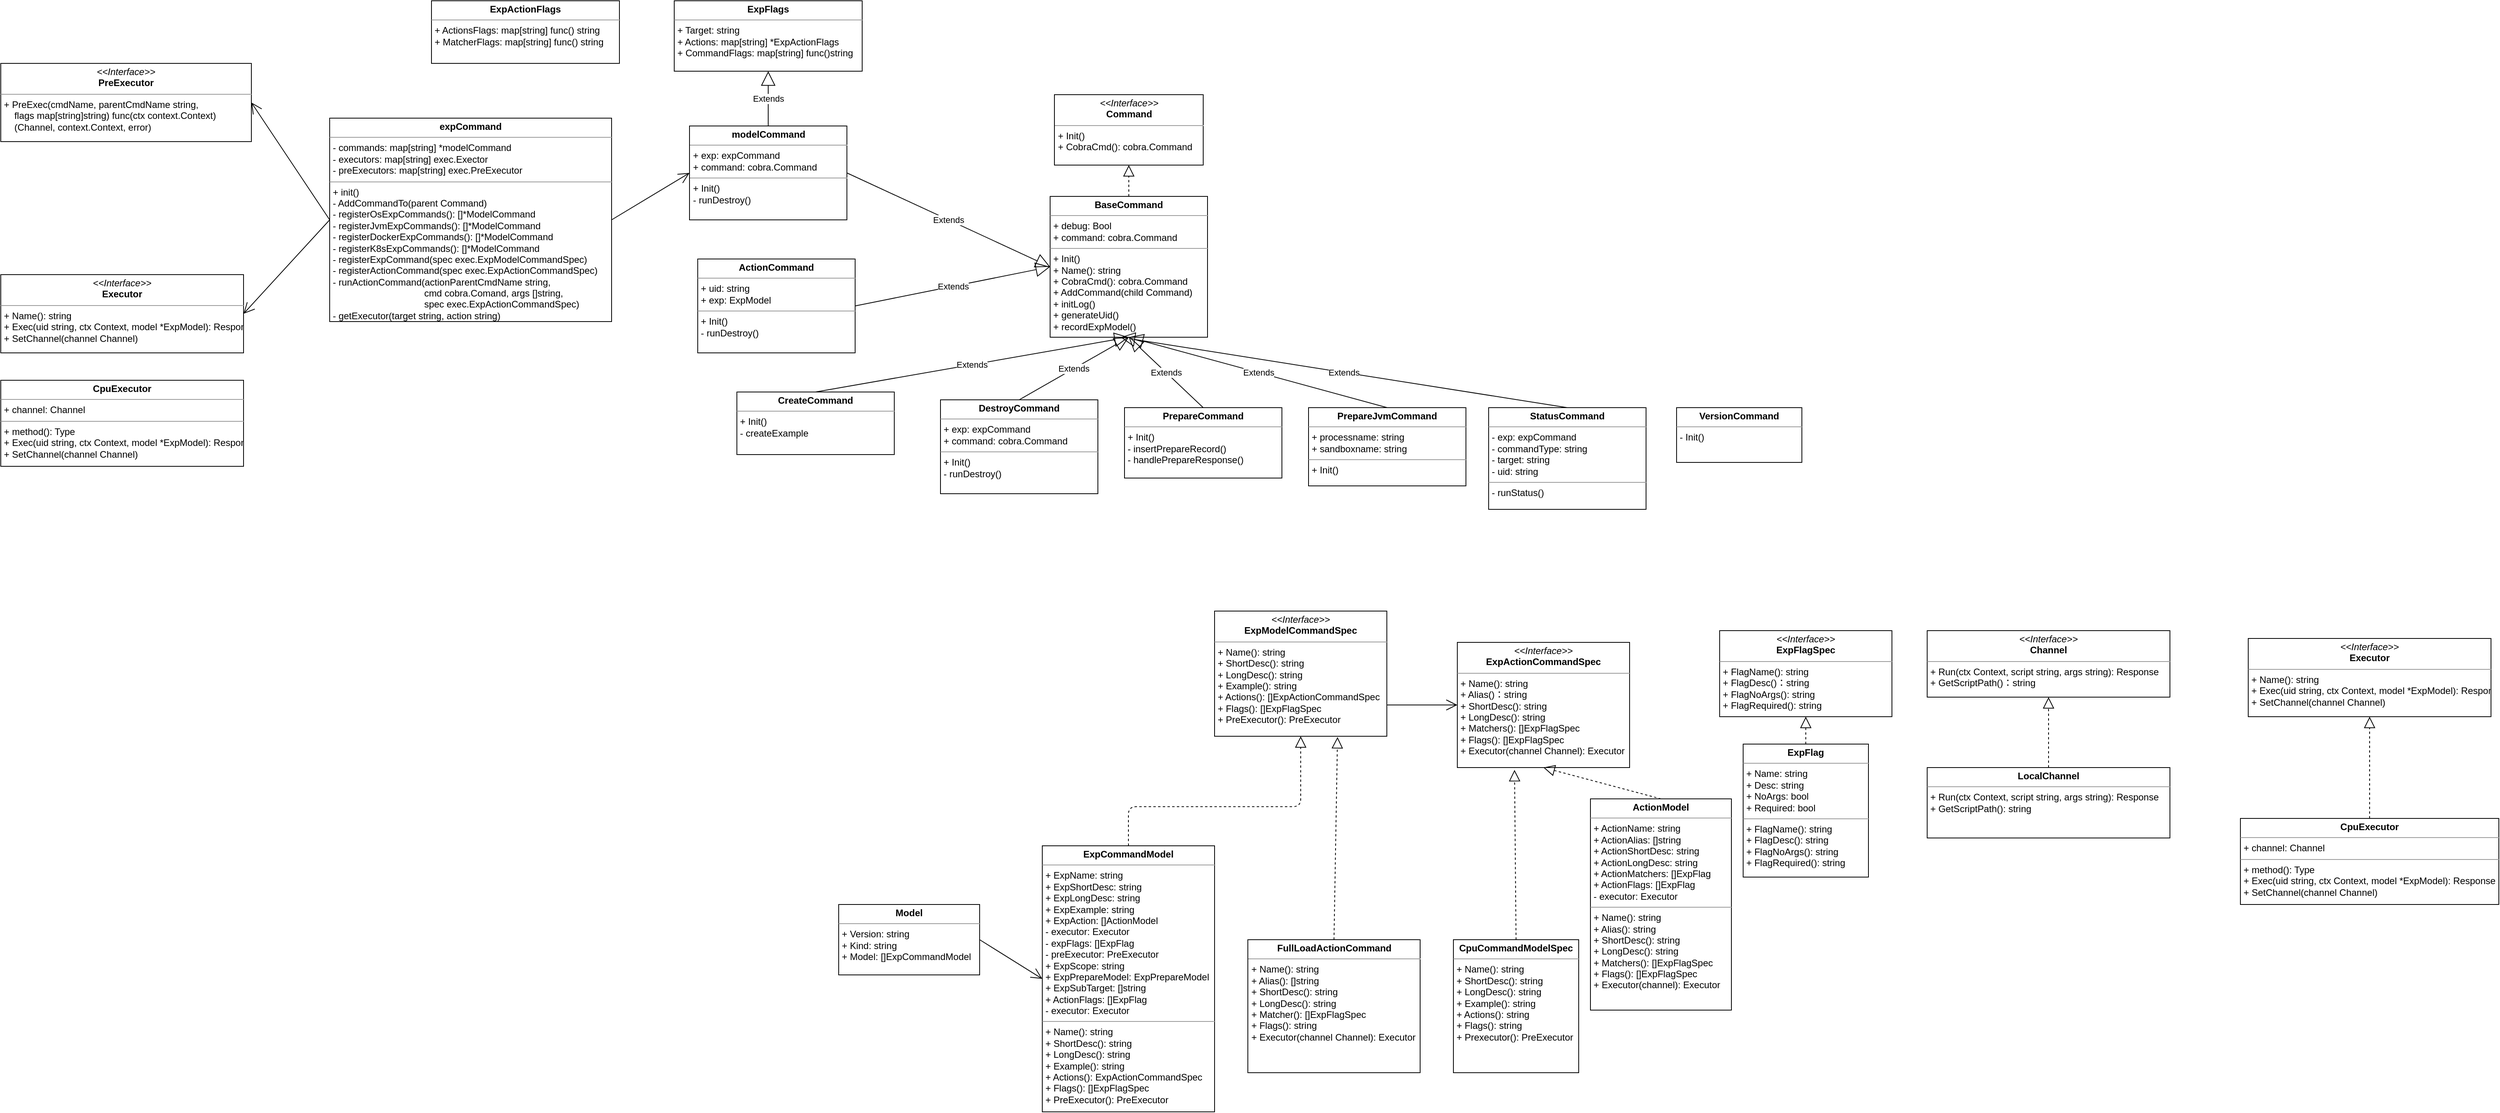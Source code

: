 <mxfile version="10.7.7" type="github"><diagram name="Page-1" id="c4acf3e9-155e-7222-9cf6-157b1a14988f"><mxGraphModel dx="2618" dy="616" grid="1" gridSize="10" guides="1" tooltips="1" connect="1" arrows="1" fold="1" page="1" pageScale="1" pageWidth="850" pageHeight="1100" background="#ffffff" math="0" shadow="0"><root><mxCell id="0"/><mxCell id="1" parent="0"/><mxCell id="Qn6g_-tQm5cKkw17LUSj-2" value="&lt;p style=&quot;margin: 0px ; margin-top: 4px ; text-align: center&quot;&gt;&lt;i&gt;&amp;lt;&amp;lt;Interface&amp;gt;&amp;gt;&lt;/i&gt;&lt;br&gt;&lt;b&gt;ExpModelCommandSpec&lt;/b&gt;&lt;/p&gt;&lt;hr size=&quot;1&quot;&gt;&lt;p style=&quot;margin: 0px ; margin-left: 4px&quot;&gt;+ Name(): string&lt;br&gt;+ ShortDesc(): string&lt;/p&gt;&lt;p style=&quot;margin: 0px ; margin-left: 4px&quot;&gt;+ LongDesc(): string&lt;br&gt;&lt;/p&gt;&lt;p style=&quot;margin: 0px ; margin-left: 4px&quot;&gt;+ Example(): string&lt;br&gt;&lt;/p&gt;&lt;p style=&quot;margin: 0px ; margin-left: 4px&quot;&gt;+ Actions(): []ExpActionCommandSpec&lt;br&gt;&lt;/p&gt;&lt;p style=&quot;margin: 0px ; margin-left: 4px&quot;&gt;+ Flags(): []ExpFlagSpec&lt;br&gt;&lt;/p&gt;&lt;p style=&quot;margin: 0px ; margin-left: 4px&quot;&gt;+ PreExecutor(): PreExecutor&lt;br&gt;&lt;/p&gt;" style="verticalAlign=top;align=left;overflow=fill;fontSize=12;fontFamily=Helvetica;html=1;" parent="1" vertex="1"><mxGeometry x="40" y="1220" width="220" height="160" as="geometry"/></mxCell><mxCell id="Qn6g_-tQm5cKkw17LUSj-3" value="&lt;p style=&quot;margin: 0px ; margin-top: 4px ; text-align: center&quot;&gt;&lt;i&gt;&amp;lt;&amp;lt;Interface&amp;gt;&amp;gt;&lt;/i&gt;&lt;br&gt;&lt;b&gt;ExpActionCommandSpec&lt;/b&gt;&lt;/p&gt;&lt;hr size=&quot;1&quot;&gt;&lt;p style=&quot;margin: 0px ; margin-left: 4px&quot;&gt;+ Name(): string&lt;/p&gt;&lt;p style=&quot;margin: 0px ; margin-left: 4px&quot;&gt;+ Alias()：string&lt;br&gt;+ ShortDesc(): string&lt;/p&gt;&lt;p style=&quot;margin: 0px ; margin-left: 4px&quot;&gt;+ LongDesc(): string&lt;br&gt;&lt;/p&gt;&lt;p style=&quot;margin: 0px ; margin-left: 4px&quot;&gt;+ Matchers(): []ExpFlagSpec&lt;/p&gt;&lt;p style=&quot;margin: 0px ; margin-left: 4px&quot;&gt;+ Flags(): []ExpFlagSpec&lt;br&gt;&lt;/p&gt;&lt;p style=&quot;margin: 0px ; margin-left: 4px&quot;&gt;+ Executor(channel Channel): Executor&lt;br&gt;&lt;/p&gt;" style="verticalAlign=top;align=left;overflow=fill;fontSize=12;fontFamily=Helvetica;html=1;" parent="1" vertex="1"><mxGeometry x="350" y="1260" width="220" height="160" as="geometry"/></mxCell><mxCell id="Qn6g_-tQm5cKkw17LUSj-4" value="&lt;p style=&quot;margin: 0px ; margin-top: 4px ; text-align: center&quot;&gt;&lt;i&gt;&amp;lt;&amp;lt;Interface&amp;gt;&amp;gt;&lt;/i&gt;&lt;br&gt;&lt;b&gt;ExpFlagSpec&lt;/b&gt;&lt;/p&gt;&lt;hr size=&quot;1&quot;&gt;&lt;p style=&quot;margin: 0px ; margin-left: 4px&quot;&gt;+ FlagName(): string&lt;/p&gt;&lt;p style=&quot;margin: 0px ; margin-left: 4px&quot;&gt;+ FlagDesc()：string&lt;br&gt;+ FlagNoArgs(): string&lt;/p&gt;&lt;p style=&quot;margin: 0px ; margin-left: 4px&quot;&gt;+ FlagRequired(): string&lt;/p&gt;" style="verticalAlign=top;align=left;overflow=fill;fontSize=12;fontFamily=Helvetica;html=1;" parent="1" vertex="1"><mxGeometry x="685" y="1245" width="220" height="110" as="geometry"/></mxCell><mxCell id="Qn6g_-tQm5cKkw17LUSj-5" value="&lt;p style=&quot;margin: 0px ; margin-top: 4px ; text-align: center&quot;&gt;&lt;b&gt;ExpFlag&lt;/b&gt;&lt;/p&gt;&lt;hr size=&quot;1&quot;&gt;&lt;p style=&quot;margin: 0px ; margin-left: 4px&quot;&gt;+ Name: string&lt;/p&gt;&lt;p style=&quot;margin: 0px ; margin-left: 4px&quot;&gt;+ Desc: string&lt;/p&gt;&lt;p style=&quot;margin: 0px ; margin-left: 4px&quot;&gt;+ NoArgs: bool&lt;/p&gt;&lt;p style=&quot;margin: 0px ; margin-left: 4px&quot;&gt;+ Required: bool&lt;/p&gt;&lt;hr size=&quot;1&quot;&gt;&lt;p style=&quot;margin: 0px ; margin-left: 4px&quot;&gt;+ FlagName(): string&lt;/p&gt;&lt;p style=&quot;margin: 0px ; margin-left: 4px&quot;&gt;+ FlagDesc(): string&lt;/p&gt;&lt;p style=&quot;margin: 0px ; margin-left: 4px&quot;&gt;+ FlagNoArgs(): string&lt;/p&gt;&lt;p style=&quot;margin: 0px ; margin-left: 4px&quot;&gt;+ FlagRequired(): string&lt;/p&gt;" style="verticalAlign=top;align=left;overflow=fill;fontSize=12;fontFamily=Helvetica;html=1;" parent="1" vertex="1"><mxGeometry x="715" y="1390" width="160" height="170" as="geometry"/></mxCell><mxCell id="Qn6g_-tQm5cKkw17LUSj-6" value="" style="endArrow=block;dashed=1;endFill=0;endSize=12;html=1;exitX=0.5;exitY=0;exitDx=0;exitDy=0;entryX=0.5;entryY=1;entryDx=0;entryDy=0;" parent="1" source="Qn6g_-tQm5cKkw17LUSj-5" target="Qn6g_-tQm5cKkw17LUSj-4" edge="1"><mxGeometry width="160" relative="1" as="geometry"><mxPoint x="505" y="1630" as="sourcePoint"/><mxPoint x="665" y="1630" as="targetPoint"/></mxGeometry></mxCell><mxCell id="Qn6g_-tQm5cKkw17LUSj-7" value="&lt;p style=&quot;margin: 0px ; margin-top: 4px ; text-align: center&quot;&gt;&lt;b&gt;ActionModel&lt;/b&gt;&lt;/p&gt;&lt;hr size=&quot;1&quot;&gt;&lt;p style=&quot;margin: 0px ; margin-left: 4px&quot;&gt;+ ActionName: string&lt;/p&gt;&lt;p style=&quot;margin: 0px ; margin-left: 4px&quot;&gt;+ ActionAlias: []string&lt;/p&gt;&lt;p style=&quot;margin: 0px ; margin-left: 4px&quot;&gt;+ ActionShortDesc: string&lt;/p&gt;&lt;p style=&quot;margin: 0px ; margin-left: 4px&quot;&gt;+ ActionLongDesc: string&lt;/p&gt;&lt;p style=&quot;margin: 0px ; margin-left: 4px&quot;&gt;+ ActionMatchers: []ExpFlag&lt;/p&gt;&lt;p style=&quot;margin: 0px ; margin-left: 4px&quot;&gt;+ ActionFlags: []ExpFlag&lt;/p&gt;&lt;p style=&quot;margin: 0px ; margin-left: 4px&quot;&gt;- executor: Executor&lt;/p&gt;&lt;hr size=&quot;1&quot;&gt;&lt;p style=&quot;margin: 0px ; margin-left: 4px&quot;&gt;+ Name(): string&lt;/p&gt;&lt;p style=&quot;margin: 0px ; margin-left: 4px&quot;&gt;+ Alias(): string&lt;/p&gt;&lt;p style=&quot;margin: 0px ; margin-left: 4px&quot;&gt;+ ShortDesc(): string&lt;/p&gt;&lt;p style=&quot;margin: 0px ; margin-left: 4px&quot;&gt;+ LongDesc(): string&lt;/p&gt;&lt;p style=&quot;margin: 0px ; margin-left: 4px&quot;&gt;+ Matchers(): []ExpFlagSpec&lt;/p&gt;&lt;p style=&quot;margin: 0px ; margin-left: 4px&quot;&gt;+ Flags(): []ExpFlagSpec&lt;/p&gt;&lt;p style=&quot;margin: 0px ; margin-left: 4px&quot;&gt;+ Executor(channel): Executor&lt;/p&gt;" style="verticalAlign=top;align=left;overflow=fill;fontSize=12;fontFamily=Helvetica;html=1;" parent="1" vertex="1"><mxGeometry x="520" y="1460" width="180" height="270" as="geometry"/></mxCell><mxCell id="Qn6g_-tQm5cKkw17LUSj-8" value="" style="endArrow=block;dashed=1;endFill=0;endSize=12;html=1;exitX=0.5;exitY=0;exitDx=0;exitDy=0;entryX=0.5;entryY=1;entryDx=0;entryDy=0;" parent="1" source="Qn6g_-tQm5cKkw17LUSj-7" target="Qn6g_-tQm5cKkw17LUSj-3" edge="1"><mxGeometry width="160" relative="1" as="geometry"><mxPoint x="620" y="1700" as="sourcePoint"/><mxPoint x="780" y="1700" as="targetPoint"/></mxGeometry></mxCell><mxCell id="Qn6g_-tQm5cKkw17LUSj-10" value="&lt;p style=&quot;margin: 0px ; margin-top: 4px ; text-align: center&quot;&gt;&lt;b&gt;ExpCommandModel&lt;/b&gt;&lt;/p&gt;&lt;hr size=&quot;1&quot;&gt;&lt;p style=&quot;margin: 0px ; margin-left: 4px&quot;&gt;+ ExpName: string&lt;/p&gt;&lt;p style=&quot;margin: 0px ; margin-left: 4px&quot;&gt;+ ExpShortDesc: string&lt;/p&gt;&lt;p style=&quot;margin: 0px ; margin-left: 4px&quot;&gt;+ ExpLongDesc: string&lt;/p&gt;&lt;p style=&quot;margin: 0px ; margin-left: 4px&quot;&gt;+ ExpExample: string&lt;/p&gt;&lt;p style=&quot;margin: 0px ; margin-left: 4px&quot;&gt;+ ExpAction: []ActionModel&lt;/p&gt;&lt;p style=&quot;margin: 0px ; margin-left: 4px&quot;&gt;- executor: Executor&lt;/p&gt;&lt;p style=&quot;margin: 0px ; margin-left: 4px&quot;&gt;- expFlags: []ExpFlag&lt;/p&gt;&lt;p style=&quot;margin: 0px ; margin-left: 4px&quot;&gt;- preExecutor: PreExecutor&lt;/p&gt;&lt;p style=&quot;margin: 0px ; margin-left: 4px&quot;&gt;+ ExpScope: string&lt;/p&gt;&lt;p style=&quot;margin: 0px ; margin-left: 4px&quot;&gt;+ ExpPrepareModel: ExpPrepareModel&lt;/p&gt;&lt;p style=&quot;margin: 0px ; margin-left: 4px&quot;&gt;+ ExpSubTarget: []string&lt;/p&gt;&lt;p style=&quot;margin: 0px ; margin-left: 4px&quot;&gt;+ ActionFlags: []ExpFlag&lt;/p&gt;&lt;p style=&quot;margin: 0px ; margin-left: 4px&quot;&gt;- executor: Executor&lt;/p&gt;&lt;hr size=&quot;1&quot;&gt;&lt;p style=&quot;margin: 0px ; margin-left: 4px&quot;&gt;+ Name(): string&lt;/p&gt;&lt;p style=&quot;margin: 0px ; margin-left: 4px&quot;&gt;+ ShortDesc(): string&lt;/p&gt;&lt;p style=&quot;margin: 0px ; margin-left: 4px&quot;&gt;+ LongDesc(): string&lt;/p&gt;&lt;p style=&quot;margin: 0px ; margin-left: 4px&quot;&gt;+ Example(): string&lt;/p&gt;&lt;p style=&quot;margin: 0px ; margin-left: 4px&quot;&gt;+ Actions(): ExpActionCommandSpec&lt;/p&gt;&lt;p style=&quot;margin: 0px ; margin-left: 4px&quot;&gt;&lt;span&gt;+ Flags(): []ExpFlagSpec&lt;/span&gt;&lt;br&gt;&lt;/p&gt;&lt;p style=&quot;margin: 0px ; margin-left: 4px&quot;&gt;+ PreExecutor(): PreExecutor&lt;/p&gt;" style="verticalAlign=top;align=left;overflow=fill;fontSize=12;fontFamily=Helvetica;html=1;" parent="1" vertex="1"><mxGeometry x="-180" y="1520" width="220" height="340" as="geometry"/></mxCell><mxCell id="Qn6g_-tQm5cKkw17LUSj-12" value="" style="endArrow=block;dashed=1;endFill=0;endSize=12;html=1;exitX=0.5;exitY=0;exitDx=0;exitDy=0;entryX=0.5;entryY=1;entryDx=0;entryDy=0;" parent="1" source="Qn6g_-tQm5cKkw17LUSj-10" target="Qn6g_-tQm5cKkw17LUSj-2" edge="1"><mxGeometry width="160" relative="1" as="geometry"><mxPoint x="480" y="1750" as="sourcePoint"/><mxPoint x="640" y="1750" as="targetPoint"/><Array as="points"><mxPoint x="-70" y="1470"/><mxPoint x="40" y="1470"/><mxPoint x="150" y="1470"/></Array></mxGeometry></mxCell><mxCell id="Qn6g_-tQm5cKkw17LUSj-13" value="&lt;p style=&quot;margin: 0px ; margin-top: 4px ; text-align: center&quot;&gt;&lt;b&gt;Model&lt;/b&gt;&lt;/p&gt;&lt;hr size=&quot;1&quot;&gt;&lt;p style=&quot;margin: 0px ; margin-left: 4px&quot;&gt;+ Version: string&lt;/p&gt;&lt;p style=&quot;margin: 0px ; margin-left: 4px&quot;&gt;+ Kind: string&lt;/p&gt;&lt;p style=&quot;margin: 0px ; margin-left: 4px&quot;&gt;+ Model: []ExpCommandModel&lt;/p&gt;&lt;p style=&quot;margin: 0px ; margin-left: 4px&quot;&gt;&lt;br&gt;&lt;/p&gt;" style="verticalAlign=top;align=left;overflow=fill;fontSize=12;fontFamily=Helvetica;html=1;" parent="1" vertex="1"><mxGeometry x="-440" y="1595" width="180" height="90" as="geometry"/></mxCell><mxCell id="Qn6g_-tQm5cKkw17LUSj-14" value="" style="endArrow=open;endFill=1;endSize=12;html=1;exitX=1;exitY=0.5;exitDx=0;exitDy=0;entryX=0;entryY=0.5;entryDx=0;entryDy=0;" parent="1" source="Qn6g_-tQm5cKkw17LUSj-13" target="Qn6g_-tQm5cKkw17LUSj-10" edge="1"><mxGeometry width="160" relative="1" as="geometry"><mxPoint x="-320" y="1790" as="sourcePoint"/><mxPoint x="-160" y="1790" as="targetPoint"/></mxGeometry></mxCell><mxCell id="Qn6g_-tQm5cKkw17LUSj-15" value="" style="endArrow=open;endFill=1;endSize=12;html=1;exitX=1;exitY=0.75;exitDx=0;exitDy=0;entryX=0;entryY=0.5;entryDx=0;entryDy=0;" parent="1" source="Qn6g_-tQm5cKkw17LUSj-2" target="Qn6g_-tQm5cKkw17LUSj-3" edge="1"><mxGeometry width="160" relative="1" as="geometry"><mxPoint x="370" y="1730" as="sourcePoint"/><mxPoint x="530" y="1730" as="targetPoint"/></mxGeometry></mxCell><mxCell id="Qn6g_-tQm5cKkw17LUSj-16" value="&lt;p style=&quot;margin: 0px ; margin-top: 4px ; text-align: center&quot;&gt;&lt;i&gt;&amp;lt;&amp;lt;Interface&amp;gt;&amp;gt;&lt;/i&gt;&lt;br&gt;&lt;b&gt;Channel&lt;/b&gt;&lt;/p&gt;&lt;hr size=&quot;1&quot;&gt;&lt;p style=&quot;margin: 0px ; margin-left: 4px&quot;&gt;+ Run(ctx Context, script string, args string): Response&lt;/p&gt;&lt;p style=&quot;margin: 0px ; margin-left: 4px&quot;&gt;+ GetScriptPath()：string&lt;br&gt;&lt;/p&gt;" style="verticalAlign=top;align=left;overflow=fill;fontSize=12;fontFamily=Helvetica;html=1;" parent="1" vertex="1"><mxGeometry x="950" y="1245" width="310" height="85" as="geometry"/></mxCell><mxCell id="Qn6g_-tQm5cKkw17LUSj-17" value="&lt;p style=&quot;margin: 0px ; margin-top: 4px ; text-align: center&quot;&gt;&lt;i&gt;&amp;lt;&amp;lt;Interface&amp;gt;&amp;gt;&lt;/i&gt;&lt;br&gt;&lt;b&gt;Executor&lt;/b&gt;&lt;/p&gt;&lt;hr size=&quot;1&quot;&gt;&lt;p style=&quot;margin: 0px ; margin-left: 4px&quot;&gt;+ Name(): string&lt;/p&gt;&lt;p style=&quot;margin: 0px ; margin-left: 4px&quot;&gt;+&lt;span&gt;&amp;nbsp;Exec(uid string, ctx Context, model *ExpModel): Response&lt;/span&gt;&lt;/p&gt;&lt;p style=&quot;margin: 0px ; margin-left: 4px&quot;&gt;+ SetChannel(channel Channel)&lt;br&gt;&lt;/p&gt;" style="verticalAlign=top;align=left;overflow=fill;fontSize=12;fontFamily=Helvetica;html=1;" parent="1" vertex="1"><mxGeometry x="1360" y="1255" width="310" height="100" as="geometry"/></mxCell><mxCell id="Qn6g_-tQm5cKkw17LUSj-18" value="&lt;p style=&quot;margin: 0px ; margin-top: 4px ; text-align: center&quot;&gt;&lt;b&gt;LocalChannel&lt;/b&gt;&lt;/p&gt;&lt;hr size=&quot;1&quot;&gt;&lt;p style=&quot;margin: 0px ; margin-left: 4px&quot;&gt;+ Run(ctx Context, script string, args string): Response&lt;/p&gt;&lt;p style=&quot;margin: 0px ; margin-left: 4px&quot;&gt;+ GetScriptPath(): string&lt;/p&gt;" style="verticalAlign=top;align=left;overflow=fill;fontSize=12;fontFamily=Helvetica;html=1;" parent="1" vertex="1"><mxGeometry x="950" y="1420" width="310" height="90" as="geometry"/></mxCell><mxCell id="Qn6g_-tQm5cKkw17LUSj-19" value="" style="endArrow=block;dashed=1;endFill=0;endSize=12;html=1;exitX=0.5;exitY=0;exitDx=0;exitDy=0;entryX=0.5;entryY=1;entryDx=0;entryDy=0;" parent="1" source="Qn6g_-tQm5cKkw17LUSj-18" target="Qn6g_-tQm5cKkw17LUSj-16" edge="1"><mxGeometry width="160" relative="1" as="geometry"><mxPoint x="960" y="1730" as="sourcePoint"/><mxPoint x="1120" y="1730" as="targetPoint"/></mxGeometry></mxCell><mxCell id="Qn6g_-tQm5cKkw17LUSj-20" value="&lt;p style=&quot;margin: 0px ; margin-top: 4px ; text-align: center&quot;&gt;&lt;b&gt;CpuCommandModelSpec&lt;/b&gt;&lt;/p&gt;&lt;hr size=&quot;1&quot;&gt;&lt;p style=&quot;margin: 0px ; margin-left: 4px&quot;&gt;+ Name(): string&lt;/p&gt;&lt;p style=&quot;margin: 0px ; margin-left: 4px&quot;&gt;+ ShortDesc(): string&lt;/p&gt;&lt;p style=&quot;margin: 0px ; margin-left: 4px&quot;&gt;+ LongDesc(): string&lt;/p&gt;&lt;p style=&quot;margin: 0px ; margin-left: 4px&quot;&gt;+ Example(): string&lt;/p&gt;&lt;p style=&quot;margin: 0px ; margin-left: 4px&quot;&gt;+ Actions(): string&lt;/p&gt;&lt;p style=&quot;margin: 0px ; margin-left: 4px&quot;&gt;+ Flags(): string&lt;/p&gt;&lt;p style=&quot;margin: 0px ; margin-left: 4px&quot;&gt;+ Prexecutor(): PreExecutor&lt;/p&gt;" style="verticalAlign=top;align=left;overflow=fill;fontSize=12;fontFamily=Helvetica;html=1;" parent="1" vertex="1"><mxGeometry x="345" y="1640" width="160" height="170" as="geometry"/></mxCell><mxCell id="Qn6g_-tQm5cKkw17LUSj-21" value="&lt;p style=&quot;margin: 0px ; margin-top: 4px ; text-align: center&quot;&gt;&lt;b&gt;FullLoadActionCommand&lt;/b&gt;&lt;/p&gt;&lt;hr size=&quot;1&quot;&gt;&lt;p style=&quot;margin: 0px ; margin-left: 4px&quot;&gt;&lt;/p&gt;&lt;p style=&quot;margin: 0px ; margin-left: 4px&quot;&gt;+ Name(): string&lt;/p&gt;&lt;p style=&quot;margin: 0px ; margin-left: 4px&quot;&gt;+ Alias(): []string&lt;/p&gt;&lt;p style=&quot;margin: 0px ; margin-left: 4px&quot;&gt;+ ShortDesc(): string&lt;/p&gt;&lt;p style=&quot;margin: 0px ; margin-left: 4px&quot;&gt;+ LongDesc(): string&lt;/p&gt;&lt;p style=&quot;margin: 0px ; margin-left: 4px&quot;&gt;+ Matcher(): []ExpFlagSpec&lt;/p&gt;&lt;p style=&quot;margin: 0px ; margin-left: 4px&quot;&gt;+ Flags(): string&lt;/p&gt;&lt;p style=&quot;margin: 0px ; margin-left: 4px&quot;&gt;+ Executor(channel Channel): Executor&lt;/p&gt;" style="verticalAlign=top;align=left;overflow=fill;fontSize=12;fontFamily=Helvetica;html=1;" parent="1" vertex="1"><mxGeometry x="82.5" y="1640" width="220" height="170" as="geometry"/></mxCell><mxCell id="Qn6g_-tQm5cKkw17LUSj-23" value="" style="endArrow=block;dashed=1;endFill=0;endSize=12;html=1;exitX=0.5;exitY=0;exitDx=0;exitDy=0;" parent="1" source="Qn6g_-tQm5cKkw17LUSj-21" edge="1"><mxGeometry width="160" relative="1" as="geometry"><mxPoint x="160" y="1850" as="sourcePoint"/><mxPoint x="197" y="1381" as="targetPoint"/></mxGeometry></mxCell><mxCell id="Qn6g_-tQm5cKkw17LUSj-24" value="" style="endArrow=block;dashed=1;endFill=0;endSize=12;html=1;exitX=0.5;exitY=0;exitDx=0;exitDy=0;entryX=0.332;entryY=1.019;entryDx=0;entryDy=0;entryPerimeter=0;" parent="1" source="Qn6g_-tQm5cKkw17LUSj-20" target="Qn6g_-tQm5cKkw17LUSj-3" edge="1"><mxGeometry width="160" relative="1" as="geometry"><mxPoint x="450" y="1880" as="sourcePoint"/><mxPoint x="610" y="1880" as="targetPoint"/></mxGeometry></mxCell><mxCell id="Qn6g_-tQm5cKkw17LUSj-29" value="&lt;p style=&quot;margin: 0px ; margin-top: 4px ; text-align: center&quot;&gt;&lt;b&gt;CpuExecutor&lt;/b&gt;&lt;/p&gt;&lt;hr size=&quot;1&quot;&gt;&lt;p style=&quot;margin: 0px ; margin-left: 4px&quot;&gt;+ channel: Channel&lt;/p&gt;&lt;hr size=&quot;1&quot;&gt;&lt;p style=&quot;margin: 0px ; margin-left: 4px&quot;&gt;+ method(): Type&lt;/p&gt;&lt;p style=&quot;margin: 0px ; margin-left: 4px&quot;&gt;+ Exec(uid string, ctx Context, model *ExpModel): Response&lt;/p&gt;&lt;p style=&quot;margin: 0px ; margin-left: 4px&quot;&gt;+ SetChannel(channel Channel)&amp;nbsp;&lt;/p&gt;" style="verticalAlign=top;align=left;overflow=fill;fontSize=12;fontFamily=Helvetica;html=1;" parent="1" vertex="1"><mxGeometry x="1350" y="1485" width="330" height="110" as="geometry"/></mxCell><mxCell id="Qn6g_-tQm5cKkw17LUSj-30" value="" style="endArrow=block;dashed=1;endFill=0;endSize=12;html=1;exitX=0.5;exitY=0;exitDx=0;exitDy=0;entryX=0.5;entryY=1;entryDx=0;entryDy=0;" parent="1" source="Qn6g_-tQm5cKkw17LUSj-29" target="Qn6g_-tQm5cKkw17LUSj-17" edge="1"><mxGeometry width="160" relative="1" as="geometry"><mxPoint x="1240" y="1780" as="sourcePoint"/><mxPoint x="1400" y="1780" as="targetPoint"/></mxGeometry></mxCell><mxCell id="Qn6g_-tQm5cKkw17LUSj-31" value="&lt;p style=&quot;margin: 0px ; margin-top: 4px ; text-align: center&quot;&gt;&lt;i&gt;&amp;lt;&amp;lt;Interface&amp;gt;&amp;gt;&lt;/i&gt;&lt;br&gt;&lt;b&gt;Command&lt;/b&gt;&lt;/p&gt;&lt;hr size=&quot;1&quot;&gt;&lt;p style=&quot;margin: 0px ; margin-left: 4px&quot;&gt;+ Init()&lt;br&gt;+ CobraCmd(): cobra.Command&lt;/p&gt;" style="verticalAlign=top;align=left;overflow=fill;fontSize=12;fontFamily=Helvetica;html=1;" parent="1" vertex="1"><mxGeometry x="-164.5" y="560" width="190" height="90" as="geometry"/></mxCell><mxCell id="Qn6g_-tQm5cKkw17LUSj-32" value="&lt;p style=&quot;margin: 0px ; margin-top: 4px ; text-align: center&quot;&gt;&lt;b&gt;BaseCommand&lt;/b&gt;&lt;/p&gt;&lt;hr size=&quot;1&quot;&gt;&lt;p style=&quot;margin: 0px ; margin-left: 4px&quot;&gt;+ debug: Bool&lt;/p&gt;&lt;p style=&quot;margin: 0px ; margin-left: 4px&quot;&gt;+ command: cobra.Command&lt;/p&gt;&lt;hr size=&quot;1&quot;&gt;&lt;p style=&quot;margin: 0px ; margin-left: 4px&quot;&gt;+ Init()&lt;/p&gt;&lt;p style=&quot;margin: 0px ; margin-left: 4px&quot;&gt;+ Name(): string&lt;/p&gt;&lt;p style=&quot;margin: 0px ; margin-left: 4px&quot;&gt;+ CobraCmd(): cobra.Command&lt;/p&gt;&lt;p style=&quot;margin: 0px ; margin-left: 4px&quot;&gt;+ AddCommand(child Command)&lt;/p&gt;&lt;p style=&quot;margin: 0px ; margin-left: 4px&quot;&gt;+ initLog()&lt;/p&gt;&lt;p style=&quot;margin: 0px ; margin-left: 4px&quot;&gt;+&amp;nbsp;&lt;span&gt;generateUid()&lt;/span&gt;&lt;/p&gt;&lt;p style=&quot;margin: 0px ; margin-left: 4px&quot;&gt;&lt;span&gt;+ recordExpModel()&lt;/span&gt;&lt;/p&gt;" style="verticalAlign=top;align=left;overflow=fill;fontSize=12;fontFamily=Helvetica;html=1;" parent="1" vertex="1"><mxGeometry x="-170" y="690" width="201" height="180" as="geometry"/></mxCell><mxCell id="Qn6g_-tQm5cKkw17LUSj-33" value="" style="endArrow=block;dashed=1;endFill=0;endSize=12;html=1;exitX=0.5;exitY=0;exitDx=0;exitDy=0;entryX=0.5;entryY=1;entryDx=0;entryDy=0;" parent="1" source="Qn6g_-tQm5cKkw17LUSj-32" target="Qn6g_-tQm5cKkw17LUSj-31" edge="1"><mxGeometry width="160" relative="1" as="geometry"><mxPoint x="-54.5" y="900" as="sourcePoint"/><mxPoint x="105.5" y="900" as="targetPoint"/></mxGeometry></mxCell><mxCell id="Qn6g_-tQm5cKkw17LUSj-34" value="&lt;p style=&quot;margin: 0px ; margin-top: 4px ; text-align: center&quot;&gt;&lt;b&gt;CreateCommand&lt;/b&gt;&lt;/p&gt;&lt;hr size=&quot;1&quot;&gt;&lt;p style=&quot;margin: 0px ; margin-left: 4px&quot;&gt;+ Init()&lt;/p&gt;&lt;p style=&quot;margin: 0px ; margin-left: 4px&quot;&gt;- createExample&lt;/p&gt;" style="verticalAlign=top;align=left;overflow=fill;fontSize=12;fontFamily=Helvetica;html=1;" parent="1" vertex="1"><mxGeometry x="-570" y="940" width="201" height="80" as="geometry"/></mxCell><mxCell id="Qn6g_-tQm5cKkw17LUSj-35" value="Extends" style="endArrow=block;endSize=16;endFill=0;html=1;exitX=0.5;exitY=0;exitDx=0;exitDy=0;entryX=0.5;entryY=1;entryDx=0;entryDy=0;" parent="1" source="Qn6g_-tQm5cKkw17LUSj-34" target="Qn6g_-tQm5cKkw17LUSj-32" edge="1"><mxGeometry width="160" relative="1" as="geometry"><mxPoint x="-230" y="970" as="sourcePoint"/><mxPoint x="-70" y="970" as="targetPoint"/></mxGeometry></mxCell><mxCell id="Qn6g_-tQm5cKkw17LUSj-36" value="&lt;p style=&quot;margin: 0px ; margin-top: 4px ; text-align: center&quot;&gt;&lt;b&gt;DestroyCommand&lt;/b&gt;&lt;/p&gt;&lt;hr size=&quot;1&quot;&gt;&lt;p style=&quot;margin: 0px ; margin-left: 4px&quot;&gt;+ exp: expCommand&lt;/p&gt;&lt;p style=&quot;margin: 0px ; margin-left: 4px&quot;&gt;+ command: cobra.Command&lt;/p&gt;&lt;hr size=&quot;1&quot;&gt;&lt;p style=&quot;margin: 0px ; margin-left: 4px&quot;&gt;+ Init()&lt;/p&gt;&lt;p style=&quot;margin: 0px ; margin-left: 4px&quot;&gt;-&amp;nbsp;&lt;span&gt;runDestroy()&lt;/span&gt;&lt;/p&gt;" style="verticalAlign=top;align=left;overflow=fill;fontSize=12;fontFamily=Helvetica;html=1;" parent="1" vertex="1"><mxGeometry x="-310" y="950" width="201" height="120" as="geometry"/></mxCell><mxCell id="Qn6g_-tQm5cKkw17LUSj-37" value="Extends" style="endArrow=block;endSize=16;endFill=0;html=1;exitX=0.5;exitY=0;exitDx=0;exitDy=0;entryX=0.5;entryY=1;entryDx=0;entryDy=0;" parent="1" source="Qn6g_-tQm5cKkw17LUSj-36" target="Qn6g_-tQm5cKkw17LUSj-32" edge="1"><mxGeometry width="160" relative="1" as="geometry"><mxPoint x="115" y="1000" as="sourcePoint"/><mxPoint x="425" y="930" as="targetPoint"/></mxGeometry></mxCell><mxCell id="Qn6g_-tQm5cKkw17LUSj-39" value="&lt;p style=&quot;margin: 0px ; margin-top: 4px ; text-align: center&quot;&gt;&lt;b&gt;PrepareCommand&lt;/b&gt;&lt;/p&gt;&lt;hr size=&quot;1&quot;&gt;&lt;p style=&quot;margin: 0px ; margin-left: 4px&quot;&gt;+ Init()&lt;/p&gt;&lt;p style=&quot;margin: 0px ; margin-left: 4px&quot;&gt;-&amp;nbsp;&lt;span&gt;insertPrepareRecord()&lt;/span&gt;&lt;/p&gt;&lt;p style=&quot;margin: 0px ; margin-left: 4px&quot;&gt;- handlePrepareResponse()&lt;/p&gt;" style="verticalAlign=top;align=left;overflow=fill;fontSize=12;fontFamily=Helvetica;html=1;" parent="1" vertex="1"><mxGeometry x="-75" y="960" width="201" height="90" as="geometry"/></mxCell><mxCell id="Qn6g_-tQm5cKkw17LUSj-40" value="Extends" style="endArrow=block;endSize=16;endFill=0;html=1;exitX=0.5;exitY=0;exitDx=0;exitDy=0;entryX=0.5;entryY=1;entryDx=0;entryDy=0;" parent="1" source="Qn6g_-tQm5cKkw17LUSj-39" target="Qn6g_-tQm5cKkw17LUSj-32" edge="1"><mxGeometry width="160" relative="1" as="geometry"><mxPoint x="-199" y="960" as="sourcePoint"/><mxPoint x="-59" y="880" as="targetPoint"/></mxGeometry></mxCell><mxCell id="Qn6g_-tQm5cKkw17LUSj-42" value="&lt;p style=&quot;margin: 0px ; margin-top: 4px ; text-align: center&quot;&gt;&lt;b&gt;PrepareJvmCommand&lt;/b&gt;&lt;/p&gt;&lt;hr size=&quot;1&quot;&gt;&lt;p style=&quot;margin: 0px ; margin-left: 4px&quot;&gt;+ processname: string&lt;/p&gt;&lt;p style=&quot;margin: 0px ; margin-left: 4px&quot;&gt;+ sandboxname: string&lt;/p&gt;&lt;hr size=&quot;1&quot;&gt;&lt;p style=&quot;margin: 0px ; margin-left: 4px&quot;&gt;+ Init()&lt;/p&gt;" style="verticalAlign=top;align=left;overflow=fill;fontSize=12;fontFamily=Helvetica;html=1;" parent="1" vertex="1"><mxGeometry x="160" y="960" width="201" height="100" as="geometry"/></mxCell><mxCell id="Qn6g_-tQm5cKkw17LUSj-43" value="&lt;p style=&quot;margin: 0px ; margin-top: 4px ; text-align: center&quot;&gt;&lt;b&gt;StatusCommand&lt;/b&gt;&lt;/p&gt;&lt;hr size=&quot;1&quot;&gt;&lt;p style=&quot;margin: 0px ; margin-left: 4px&quot;&gt;- exp: expCommand&lt;/p&gt;&lt;p style=&quot;margin: 0px ; margin-left: 4px&quot;&gt;- commandType: string&lt;/p&gt;&lt;p style=&quot;margin: 0px ; margin-left: 4px&quot;&gt;- target: string&lt;/p&gt;&lt;p style=&quot;margin: 0px ; margin-left: 4px&quot;&gt;- uid: string&lt;/p&gt;&lt;hr size=&quot;1&quot;&gt;&lt;p style=&quot;margin: 0px ; margin-left: 4px&quot;&gt;- runStatus()&lt;/p&gt;" style="verticalAlign=top;align=left;overflow=fill;fontSize=12;fontFamily=Helvetica;html=1;" parent="1" vertex="1"><mxGeometry x="390" y="960" width="201" height="130" as="geometry"/></mxCell><mxCell id="Qn6g_-tQm5cKkw17LUSj-44" value="Extends" style="endArrow=block;endSize=16;endFill=0;html=1;exitX=0.5;exitY=0;exitDx=0;exitDy=0;entryX=0.5;entryY=1;entryDx=0;entryDy=0;" parent="1" source="Qn6g_-tQm5cKkw17LUSj-42" target="Qn6g_-tQm5cKkw17LUSj-32" edge="1"><mxGeometry width="160" relative="1" as="geometry"><mxPoint x="197.5" y="940" as="sourcePoint"/><mxPoint x="102.5" y="850" as="targetPoint"/></mxGeometry></mxCell><mxCell id="Qn6g_-tQm5cKkw17LUSj-45" value="Extends" style="endArrow=block;endSize=16;endFill=0;html=1;exitX=0.5;exitY=0;exitDx=0;exitDy=0;" parent="1" source="Qn6g_-tQm5cKkw17LUSj-43" edge="1"><mxGeometry width="160" relative="1" as="geometry"><mxPoint x="540" y="940" as="sourcePoint"/><mxPoint x="-80" y="870" as="targetPoint"/></mxGeometry></mxCell><mxCell id="Qn6g_-tQm5cKkw17LUSj-46" value="&lt;p style=&quot;margin: 0px ; margin-top: 4px ; text-align: center&quot;&gt;&lt;b&gt;VersionCommand&lt;/b&gt;&lt;/p&gt;&lt;hr size=&quot;1&quot;&gt;&lt;p style=&quot;margin: 0px ; margin-left: 4px&quot;&gt;- Init()&lt;/p&gt;" style="verticalAlign=top;align=left;overflow=fill;fontSize=12;fontFamily=Helvetica;html=1;" parent="1" vertex="1"><mxGeometry x="630" y="960" width="160" height="70" as="geometry"/></mxCell><mxCell id="Qn6g_-tQm5cKkw17LUSj-47" value="&lt;p style=&quot;margin: 0px ; margin-top: 4px ; text-align: center&quot;&gt;&lt;b&gt;modelCommand&lt;/b&gt;&lt;/p&gt;&lt;hr size=&quot;1&quot;&gt;&lt;p style=&quot;margin: 0px ; margin-left: 4px&quot;&gt;+ exp: expCommand&lt;/p&gt;&lt;p style=&quot;margin: 0px ; margin-left: 4px&quot;&gt;+ command: cobra.Command&lt;/p&gt;&lt;hr size=&quot;1&quot;&gt;&lt;p style=&quot;margin: 0px ; margin-left: 4px&quot;&gt;+ Init()&lt;/p&gt;&lt;p style=&quot;margin: 0px ; margin-left: 4px&quot;&gt;-&amp;nbsp;&lt;span&gt;runDestroy()&lt;/span&gt;&lt;/p&gt;" style="verticalAlign=top;align=left;overflow=fill;fontSize=12;fontFamily=Helvetica;html=1;" parent="1" vertex="1"><mxGeometry x="-630.5" y="600" width="201" height="120" as="geometry"/></mxCell><mxCell id="Qn6g_-tQm5cKkw17LUSj-48" value="&lt;p style=&quot;margin: 0px ; margin-top: 4px ; text-align: center&quot;&gt;&lt;b&gt;ExpFlags&lt;/b&gt;&lt;/p&gt;&lt;hr size=&quot;1&quot;&gt;&lt;p style=&quot;margin: 0px ; margin-left: 4px&quot;&gt;+ Target: string&lt;/p&gt;&lt;p style=&quot;margin: 0px ; margin-left: 4px&quot;&gt;+ Actions: map[string] *ExpActionFlags&lt;/p&gt;&lt;p style=&quot;margin: 0px ; margin-left: 4px&quot;&gt;+ CommandFlags: map[string] func()string&lt;/p&gt;" style="verticalAlign=top;align=left;overflow=fill;fontSize=12;fontFamily=Helvetica;html=1;" parent="1" vertex="1"><mxGeometry x="-650" y="440" width="240" height="90" as="geometry"/></mxCell><mxCell id="Qn6g_-tQm5cKkw17LUSj-49" value="Extends" style="endArrow=block;endSize=16;endFill=0;html=1;exitX=0.5;exitY=0;exitDx=0;exitDy=0;entryX=0.5;entryY=1;entryDx=0;entryDy=0;" parent="1" source="Qn6g_-tQm5cKkw17LUSj-47" target="Qn6g_-tQm5cKkw17LUSj-48" edge="1"><mxGeometry width="160" relative="1" as="geometry"><mxPoint x="-680" y="830" as="sourcePoint"/><mxPoint x="-520" y="830" as="targetPoint"/></mxGeometry></mxCell><mxCell id="Qn6g_-tQm5cKkw17LUSj-50" value="Extends" style="endArrow=block;endSize=16;endFill=0;html=1;exitX=1;exitY=0.5;exitDx=0;exitDy=0;entryX=0;entryY=0.5;entryDx=0;entryDy=0;" parent="1" source="Qn6g_-tQm5cKkw17LUSj-47" target="Qn6g_-tQm5cKkw17LUSj-32" edge="1"><mxGeometry width="160" relative="1" as="geometry"><mxPoint x="-400" y="760" as="sourcePoint"/><mxPoint x="-240" y="760" as="targetPoint"/></mxGeometry></mxCell><mxCell id="Qn6g_-tQm5cKkw17LUSj-51" value="&lt;p style=&quot;margin: 0px ; margin-top: 4px ; text-align: center&quot;&gt;&lt;b&gt;expCommand&lt;/b&gt;&lt;/p&gt;&lt;hr size=&quot;1&quot;&gt;&lt;p style=&quot;margin: 0px ; margin-left: 4px&quot;&gt;- commands: map[string] *modelCommand&lt;/p&gt;&lt;p style=&quot;margin: 0px ; margin-left: 4px&quot;&gt;- executors: map[string] exec.Exector&lt;/p&gt;&lt;p style=&quot;margin: 0px ; margin-left: 4px&quot;&gt;- preExecutors: map[string] exec.PreExecutor&lt;/p&gt;&lt;hr size=&quot;1&quot;&gt;&lt;p style=&quot;margin: 0px ; margin-left: 4px&quot;&gt;+ init()&lt;/p&gt;&lt;p style=&quot;margin: 0px ; margin-left: 4px&quot;&gt;- AddCommandTo(parent Command)&lt;/p&gt;&lt;p style=&quot;margin: 0px ; margin-left: 4px&quot;&gt;- registerOsExpCommands(): []*ModelCommand&lt;/p&gt;&lt;p style=&quot;margin: 0px ; margin-left: 4px&quot;&gt;- registerJvmExpCommands(): []*ModelCommand&lt;/p&gt;&lt;p style=&quot;margin: 0px ; margin-left: 4px&quot;&gt;- registerDockerExpCommands(): []*ModelCommand&lt;/p&gt;&lt;p style=&quot;margin: 0px ; margin-left: 4px&quot;&gt;- registerK8sExpCommands(): []*ModelCommand&lt;/p&gt;&lt;p style=&quot;margin: 0px ; margin-left: 4px&quot;&gt;- registerExpCommand(spec exec.ExpModelCommandSpec)&lt;/p&gt;&lt;p style=&quot;margin: 0px ; margin-left: 4px&quot;&gt;- registerActionCommand(spec exec.ExpActionCommandSpec)&lt;/p&gt;&lt;p style=&quot;margin: 0px ; margin-left: 4px&quot;&gt;- runActionCommand(actionParentCmdName string,&amp;nbsp;&lt;/p&gt;&lt;p style=&quot;margin: 0px ; margin-left: 4px&quot;&gt;&lt;span&gt;&amp;nbsp; &amp;nbsp; &amp;nbsp; &amp;nbsp; &amp;nbsp; &amp;nbsp; &amp;nbsp; &amp;nbsp; &amp;nbsp; &amp;nbsp; &amp;nbsp; &amp;nbsp; &amp;nbsp; &amp;nbsp; &amp;nbsp; &amp;nbsp; &amp;nbsp; &amp;nbsp;cmd cobra.Comand, args []string,&amp;nbsp;&lt;/span&gt;&lt;/p&gt;&lt;p style=&quot;margin: 0px ; margin-left: 4px&quot;&gt;&lt;span&gt;&amp;nbsp; &amp;nbsp; &amp;nbsp; &amp;nbsp; &amp;nbsp; &amp;nbsp; &amp;nbsp; &amp;nbsp; &amp;nbsp; &amp;nbsp; &amp;nbsp; &amp;nbsp; &amp;nbsp; &amp;nbsp; &amp;nbsp; &amp;nbsp; &amp;nbsp; &amp;nbsp;spec exec.ExpActionCommandSpec)&lt;/span&gt;&lt;/p&gt;&lt;p style=&quot;margin: 0px ; margin-left: 4px&quot;&gt;&lt;span&gt;- getExecutor(target string, action string)&lt;/span&gt;&lt;/p&gt;" style="verticalAlign=top;align=left;overflow=fill;fontSize=12;fontFamily=Helvetica;html=1;" parent="1" vertex="1"><mxGeometry x="-1090" y="590" width="360" height="260" as="geometry"/></mxCell><mxCell id="Qn6g_-tQm5cKkw17LUSj-52" value="&lt;p style=&quot;margin: 0px ; margin-top: 4px ; text-align: center&quot;&gt;&lt;b&gt;ActionCommand&lt;/b&gt;&lt;/p&gt;&lt;hr size=&quot;1&quot;&gt;&lt;p style=&quot;margin: 0px ; margin-left: 4px&quot;&gt;+ uid: string&lt;/p&gt;&lt;p style=&quot;margin: 0px ; margin-left: 4px&quot;&gt;+ exp: ExpModel&lt;/p&gt;&lt;hr size=&quot;1&quot;&gt;&lt;p style=&quot;margin: 0px ; margin-left: 4px&quot;&gt;+ Init()&lt;/p&gt;&lt;p style=&quot;margin: 0px ; margin-left: 4px&quot;&gt;-&amp;nbsp;&lt;span&gt;runDestroy()&lt;/span&gt;&lt;/p&gt;" style="verticalAlign=top;align=left;overflow=fill;fontSize=12;fontFamily=Helvetica;html=1;" parent="1" vertex="1"><mxGeometry x="-620" y="770" width="201" height="120" as="geometry"/></mxCell><mxCell id="Qn6g_-tQm5cKkw17LUSj-53" value="Extends" style="endArrow=block;endSize=16;endFill=0;html=1;exitX=1;exitY=0.5;exitDx=0;exitDy=0;entryX=0;entryY=0.5;entryDx=0;entryDy=0;" parent="1" source="Qn6g_-tQm5cKkw17LUSj-52" target="Qn6g_-tQm5cKkw17LUSj-32" edge="1"><mxGeometry width="160" relative="1" as="geometry"><mxPoint x="-419" y="670" as="sourcePoint"/><mxPoint x="-160" y="790" as="targetPoint"/></mxGeometry></mxCell><mxCell id="Qn6g_-tQm5cKkw17LUSj-54" value="&lt;p style=&quot;margin: 0px ; margin-top: 4px ; text-align: center&quot;&gt;&lt;b&gt;ExpActionFlags&lt;/b&gt;&lt;/p&gt;&lt;hr size=&quot;1&quot;&gt;&lt;p style=&quot;margin: 0px ; margin-left: 4px&quot;&gt;+ ActionsFlags: map[string] func() string&lt;/p&gt;&lt;p style=&quot;margin: 0px ; margin-left: 4px&quot;&gt;+ MatcherFlags: map[string] func() string&lt;/p&gt;" style="verticalAlign=top;align=left;overflow=fill;fontSize=12;fontFamily=Helvetica;html=1;" parent="1" vertex="1"><mxGeometry x="-960" y="440" width="240" height="80" as="geometry"/></mxCell><mxCell id="NHT8_feDH6_UDhpO50g8-1" value="" style="endArrow=open;endFill=1;endSize=12;html=1;entryX=0;entryY=0.5;entryDx=0;entryDy=0;exitX=1;exitY=0.5;exitDx=0;exitDy=0;" edge="1" parent="1" source="Qn6g_-tQm5cKkw17LUSj-51" target="Qn6g_-tQm5cKkw17LUSj-47"><mxGeometry width="160" relative="1" as="geometry"><mxPoint x="-750" y="735" as="sourcePoint"/><mxPoint x="-600" y="735" as="targetPoint"/></mxGeometry></mxCell><mxCell id="NHT8_feDH6_UDhpO50g8-2" value="&lt;p style=&quot;margin: 0px ; margin-top: 4px ; text-align: center&quot;&gt;&lt;i&gt;&amp;lt;&amp;lt;Interface&amp;gt;&amp;gt;&lt;/i&gt;&lt;br&gt;&lt;b&gt;Executor&lt;/b&gt;&lt;/p&gt;&lt;hr size=&quot;1&quot;&gt;&lt;p style=&quot;margin: 0px ; margin-left: 4px&quot;&gt;+ Name(): string&lt;/p&gt;&lt;p style=&quot;margin: 0px ; margin-left: 4px&quot;&gt;+&lt;span&gt;&amp;nbsp;Exec(uid string, ctx Context, model *ExpModel): Response&lt;/span&gt;&lt;/p&gt;&lt;p style=&quot;margin: 0px ; margin-left: 4px&quot;&gt;+ SetChannel(channel Channel)&lt;br&gt;&lt;/p&gt;" style="verticalAlign=top;align=left;overflow=fill;fontSize=12;fontFamily=Helvetica;html=1;" vertex="1" parent="1"><mxGeometry x="-1510" y="790" width="310" height="100" as="geometry"/></mxCell><mxCell id="NHT8_feDH6_UDhpO50g8-3" value="&lt;p style=&quot;margin: 0px ; margin-top: 4px ; text-align: center&quot;&gt;&lt;b&gt;CpuExecutor&lt;/b&gt;&lt;/p&gt;&lt;hr size=&quot;1&quot;&gt;&lt;p style=&quot;margin: 0px ; margin-left: 4px&quot;&gt;+ channel: Channel&lt;/p&gt;&lt;hr size=&quot;1&quot;&gt;&lt;p style=&quot;margin: 0px ; margin-left: 4px&quot;&gt;+ method(): Type&lt;/p&gt;&lt;p style=&quot;margin: 0px ; margin-left: 4px&quot;&gt;+ Exec(uid string, ctx Context, model *ExpModel): Response&lt;/p&gt;&lt;p style=&quot;margin: 0px ; margin-left: 4px&quot;&gt;+ SetChannel(channel Channel)&amp;nbsp;&lt;/p&gt;" style="verticalAlign=top;align=left;overflow=fill;fontSize=12;fontFamily=Helvetica;html=1;" vertex="1" parent="1"><mxGeometry x="-1510" y="925" width="310" height="110" as="geometry"/></mxCell><mxCell id="NHT8_feDH6_UDhpO50g8-4" value="&lt;p style=&quot;margin: 0px ; margin-top: 4px ; text-align: center&quot;&gt;&lt;i&gt;&amp;lt;&amp;lt;Interface&amp;gt;&amp;gt;&lt;/i&gt;&lt;br&gt;&lt;b&gt;PreExecutor&lt;/b&gt;&lt;/p&gt;&lt;hr size=&quot;1&quot;&gt;&lt;p style=&quot;margin: 0px ; margin-left: 4px&quot;&gt;+&amp;nbsp;&lt;span&gt;PreExec&lt;/span&gt;&lt;span&gt;(&lt;/span&gt;&lt;span&gt;cmdName&lt;/span&gt;&lt;span&gt;, &lt;/span&gt;&lt;span&gt;parentCmdName &lt;/span&gt;&lt;span&gt;string&lt;/span&gt;&lt;span&gt;,&amp;nbsp;&lt;/span&gt;&lt;/p&gt;&lt;p style=&quot;margin: 0px ; margin-left: 4px&quot;&gt;&lt;span&gt;&amp;nbsp; &amp;nbsp; flags &lt;/span&gt;&lt;span&gt;map&lt;/span&gt;&lt;span&gt;[&lt;/span&gt;&lt;span&gt;string&lt;/span&gt;&lt;span&gt;]&lt;/span&gt;&lt;span&gt;string&lt;/span&gt;&lt;span&gt;)&amp;nbsp;&lt;/span&gt;&lt;span&gt;func&lt;/span&gt;&lt;span&gt;(&lt;/span&gt;&lt;span&gt;ctx &lt;/span&gt;&lt;span&gt;context&lt;/span&gt;&lt;span&gt;.&lt;/span&gt;&lt;span&gt;Context&lt;/span&gt;&lt;span&gt;)&amp;nbsp;&lt;/span&gt;&lt;/p&gt;&lt;p style=&quot;margin: 0px ; margin-left: 4px&quot;&gt;&lt;span&gt;&amp;nbsp; &amp;nbsp; (&lt;/span&gt;&lt;span&gt;Channel&lt;/span&gt;&lt;span&gt;, &lt;/span&gt;&lt;span&gt;context&lt;/span&gt;&lt;span&gt;.&lt;/span&gt;&lt;span&gt;Context&lt;/span&gt;&lt;span&gt;, &lt;/span&gt;&lt;span&gt;error&lt;/span&gt;&lt;span&gt;)&lt;/span&gt;&lt;/p&gt;" style="verticalAlign=top;align=left;overflow=fill;fontSize=12;fontFamily=Helvetica;html=1;" vertex="1" parent="1"><mxGeometry x="-1510" y="520" width="320" height="100" as="geometry"/></mxCell><mxCell id="NHT8_feDH6_UDhpO50g8-5" value="" style="endArrow=open;endFill=1;endSize=12;html=1;exitX=0;exitY=0.5;exitDx=0;exitDy=0;entryX=1;entryY=0.5;entryDx=0;entryDy=0;" edge="1" parent="1" source="Qn6g_-tQm5cKkw17LUSj-51" target="NHT8_feDH6_UDhpO50g8-2"><mxGeometry width="160" relative="1" as="geometry"><mxPoint x="-1080" y="900" as="sourcePoint"/><mxPoint x="-920" y="900" as="targetPoint"/></mxGeometry></mxCell><mxCell id="NHT8_feDH6_UDhpO50g8-6" value="" style="endArrow=open;endFill=1;endSize=12;html=1;entryX=1;entryY=0.5;entryDx=0;entryDy=0;exitX=0;exitY=0.5;exitDx=0;exitDy=0;" edge="1" parent="1" source="Qn6g_-tQm5cKkw17LUSj-51" target="NHT8_feDH6_UDhpO50g8-4"><mxGeometry width="160" relative="1" as="geometry"><mxPoint x="-1100" y="630" as="sourcePoint"/><mxPoint x="-760" y="550" as="targetPoint"/></mxGeometry></mxCell></root></mxGraphModel></diagram></mxfile>